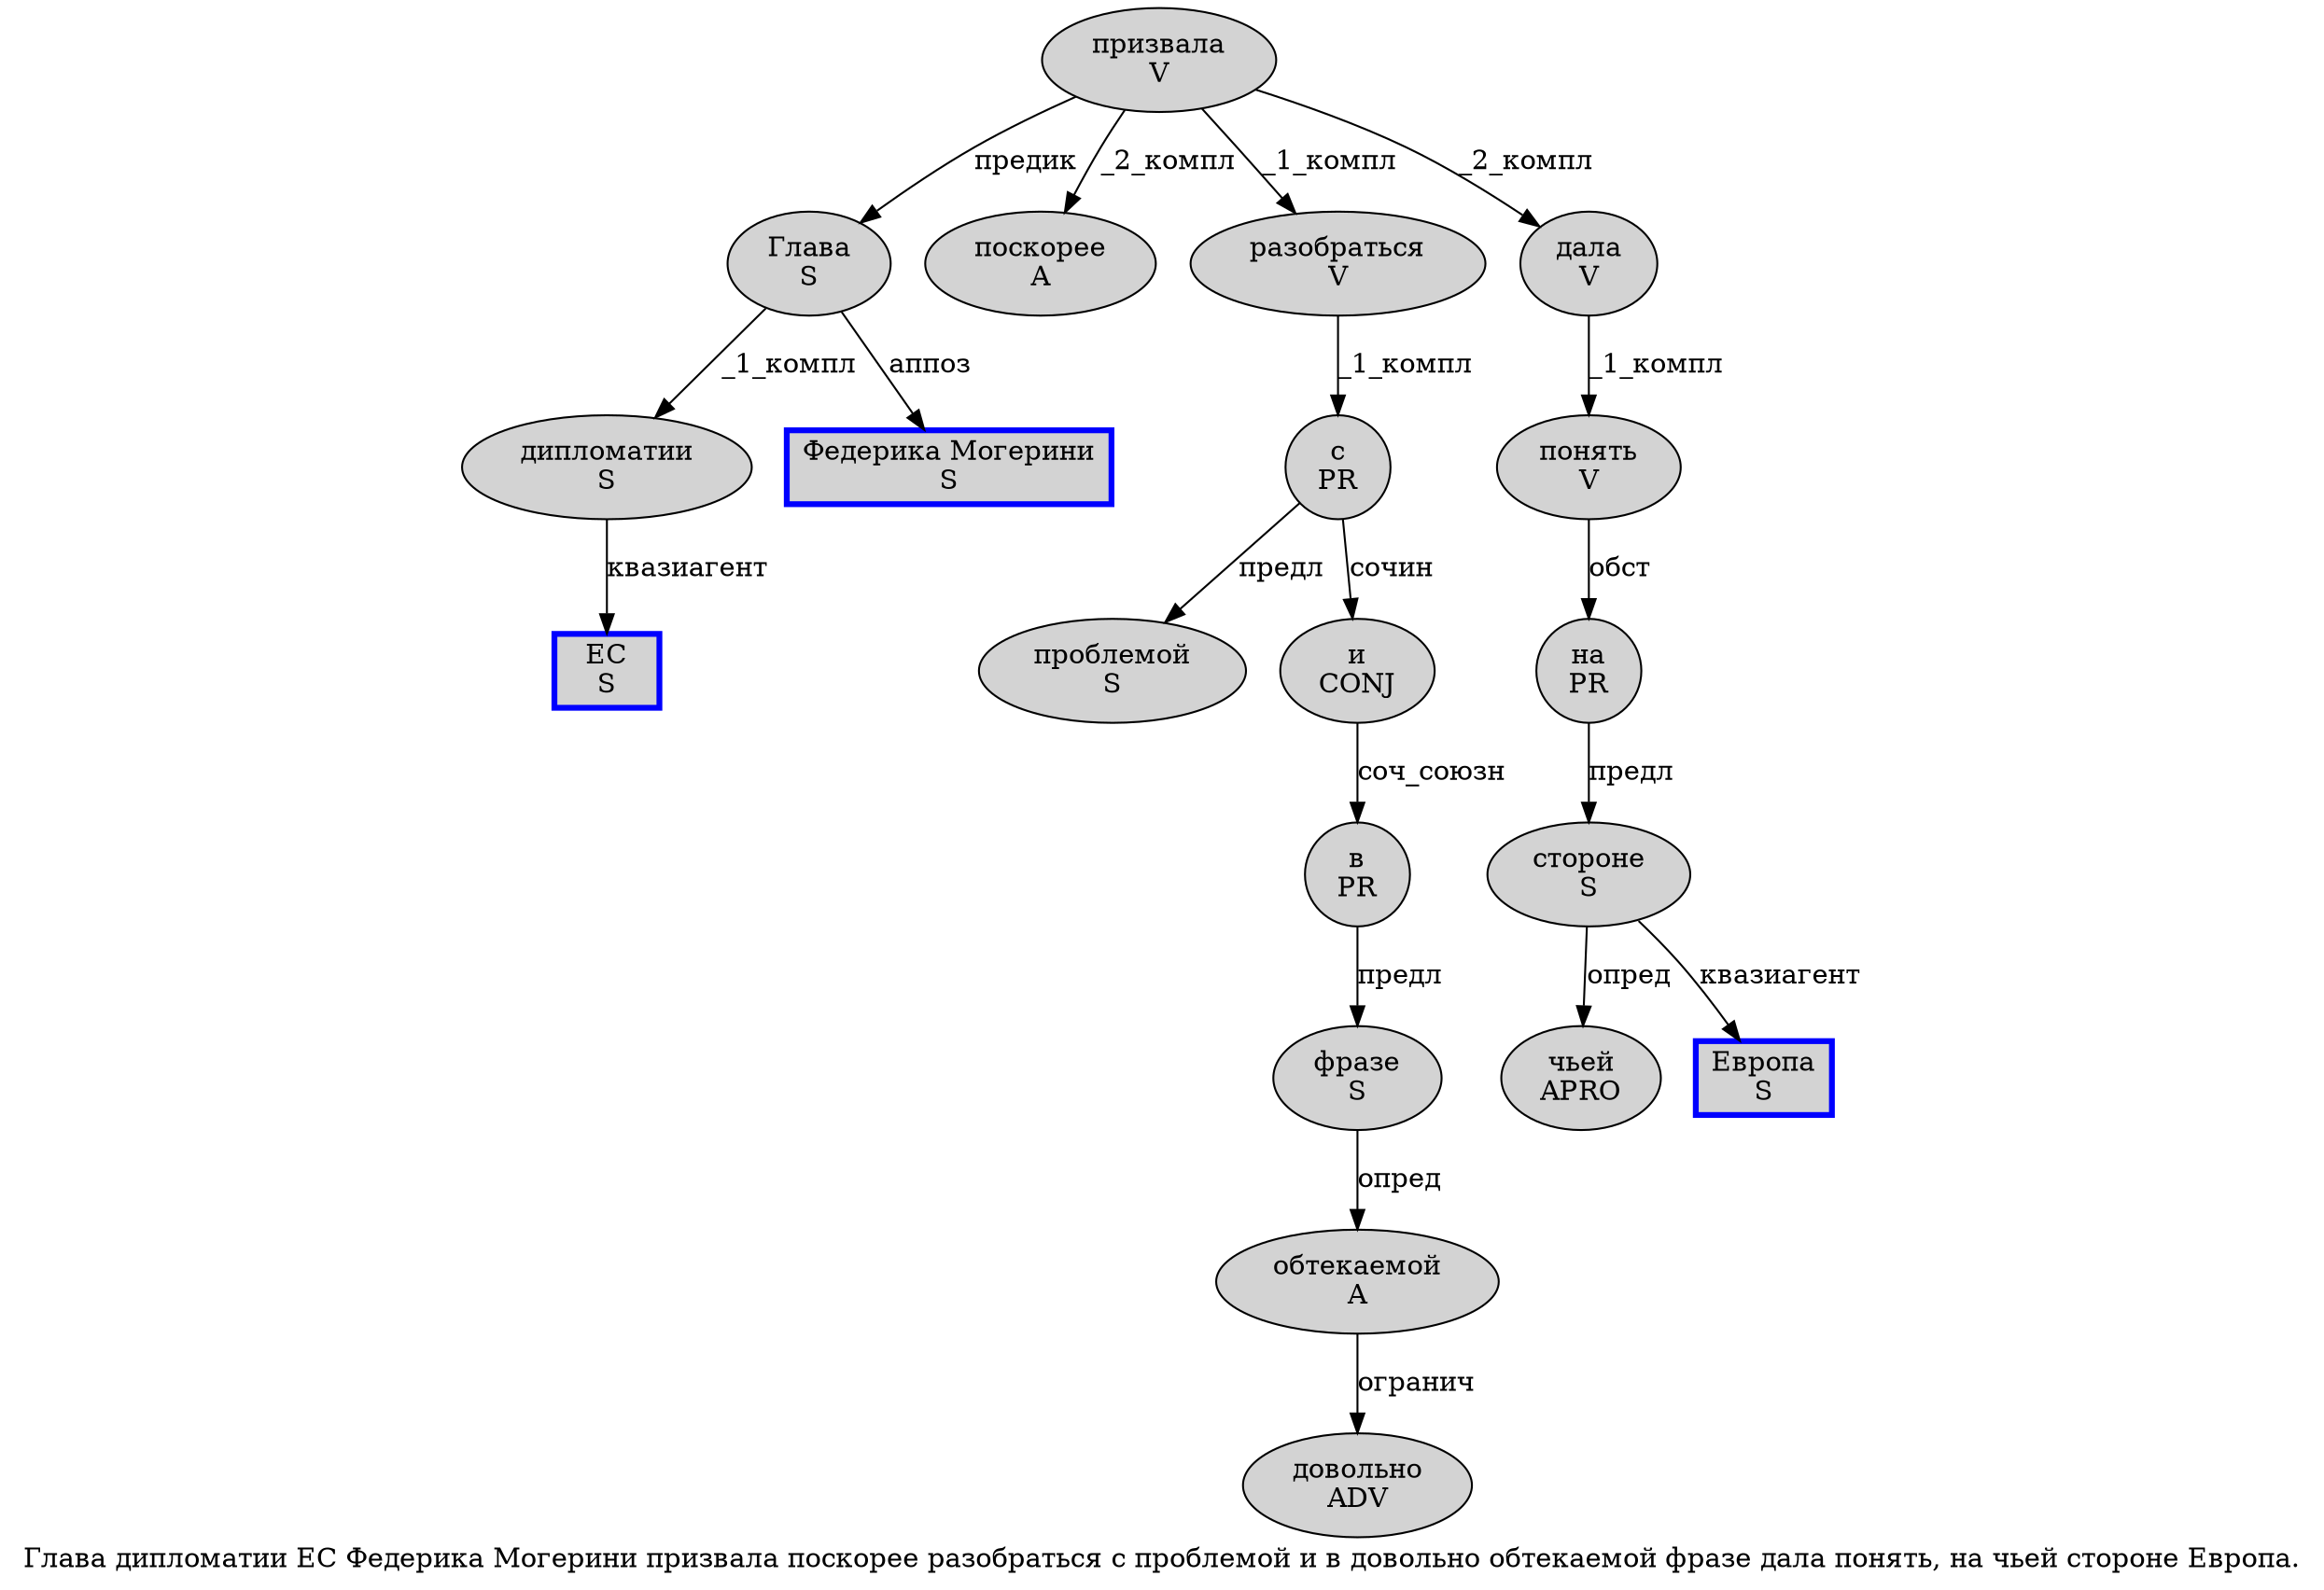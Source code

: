 digraph SENTENCE_255 {
	graph [label="Глава дипломатии ЕС Федерика Могерини призвала поскорее разобраться с проблемой и в довольно обтекаемой фразе дала понять, на чьей стороне Европа."]
	node [style=filled]
		0 [label="Глава
S" color="" fillcolor=lightgray penwidth=1 shape=ellipse]
		1 [label="дипломатии
S" color="" fillcolor=lightgray penwidth=1 shape=ellipse]
		2 [label="ЕС
S" color=blue fillcolor=lightgray penwidth=3 shape=box]
		3 [label="Федерика Могерини
S" color=blue fillcolor=lightgray penwidth=3 shape=box]
		4 [label="призвала
V" color="" fillcolor=lightgray penwidth=1 shape=ellipse]
		5 [label="поскорее
A" color="" fillcolor=lightgray penwidth=1 shape=ellipse]
		6 [label="разобраться
V" color="" fillcolor=lightgray penwidth=1 shape=ellipse]
		7 [label="с
PR" color="" fillcolor=lightgray penwidth=1 shape=ellipse]
		8 [label="проблемой
S" color="" fillcolor=lightgray penwidth=1 shape=ellipse]
		9 [label="и
CONJ" color="" fillcolor=lightgray penwidth=1 shape=ellipse]
		10 [label="в
PR" color="" fillcolor=lightgray penwidth=1 shape=ellipse]
		11 [label="довольно
ADV" color="" fillcolor=lightgray penwidth=1 shape=ellipse]
		12 [label="обтекаемой
A" color="" fillcolor=lightgray penwidth=1 shape=ellipse]
		13 [label="фразе
S" color="" fillcolor=lightgray penwidth=1 shape=ellipse]
		14 [label="дала
V" color="" fillcolor=lightgray penwidth=1 shape=ellipse]
		15 [label="понять
V" color="" fillcolor=lightgray penwidth=1 shape=ellipse]
		17 [label="на
PR" color="" fillcolor=lightgray penwidth=1 shape=ellipse]
		18 [label="чьей
APRO" color="" fillcolor=lightgray penwidth=1 shape=ellipse]
		19 [label="стороне
S" color="" fillcolor=lightgray penwidth=1 shape=ellipse]
		20 [label="Европа
S" color=blue fillcolor=lightgray penwidth=3 shape=box]
			14 -> 15 [label="_1_компл"]
			1 -> 2 [label="квазиагент"]
			13 -> 12 [label="опред"]
			9 -> 10 [label="соч_союзн"]
			19 -> 18 [label="опред"]
			19 -> 20 [label="квазиагент"]
			4 -> 0 [label="предик"]
			4 -> 5 [label="_2_компл"]
			4 -> 6 [label="_1_компл"]
			4 -> 14 [label="_2_компл"]
			6 -> 7 [label="_1_компл"]
			15 -> 17 [label="обст"]
			12 -> 11 [label="огранич"]
			10 -> 13 [label="предл"]
			0 -> 1 [label="_1_компл"]
			0 -> 3 [label="аппоз"]
			7 -> 8 [label="предл"]
			7 -> 9 [label="сочин"]
			17 -> 19 [label="предл"]
}